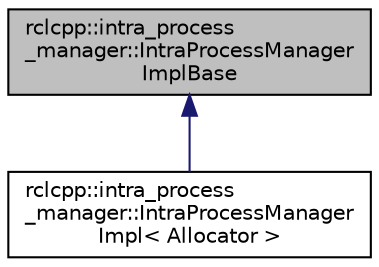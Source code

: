 digraph "rclcpp::intra_process_manager::IntraProcessManagerImplBase"
{
  edge [fontname="Helvetica",fontsize="10",labelfontname="Helvetica",labelfontsize="10"];
  node [fontname="Helvetica",fontsize="10",shape=record];
  Node0 [label="rclcpp::intra_process\l_manager::IntraProcessManager\lImplBase",height=0.2,width=0.4,color="black", fillcolor="grey75", style="filled", fontcolor="black"];
  Node0 -> Node1 [dir="back",color="midnightblue",fontsize="10",style="solid",fontname="Helvetica"];
  Node1 [label="rclcpp::intra_process\l_manager::IntraProcessManager\lImpl\< Allocator \>",height=0.2,width=0.4,color="black", fillcolor="white", style="filled",URL="$classrclcpp_1_1intra__process__manager_1_1IntraProcessManagerImpl.html"];
}
